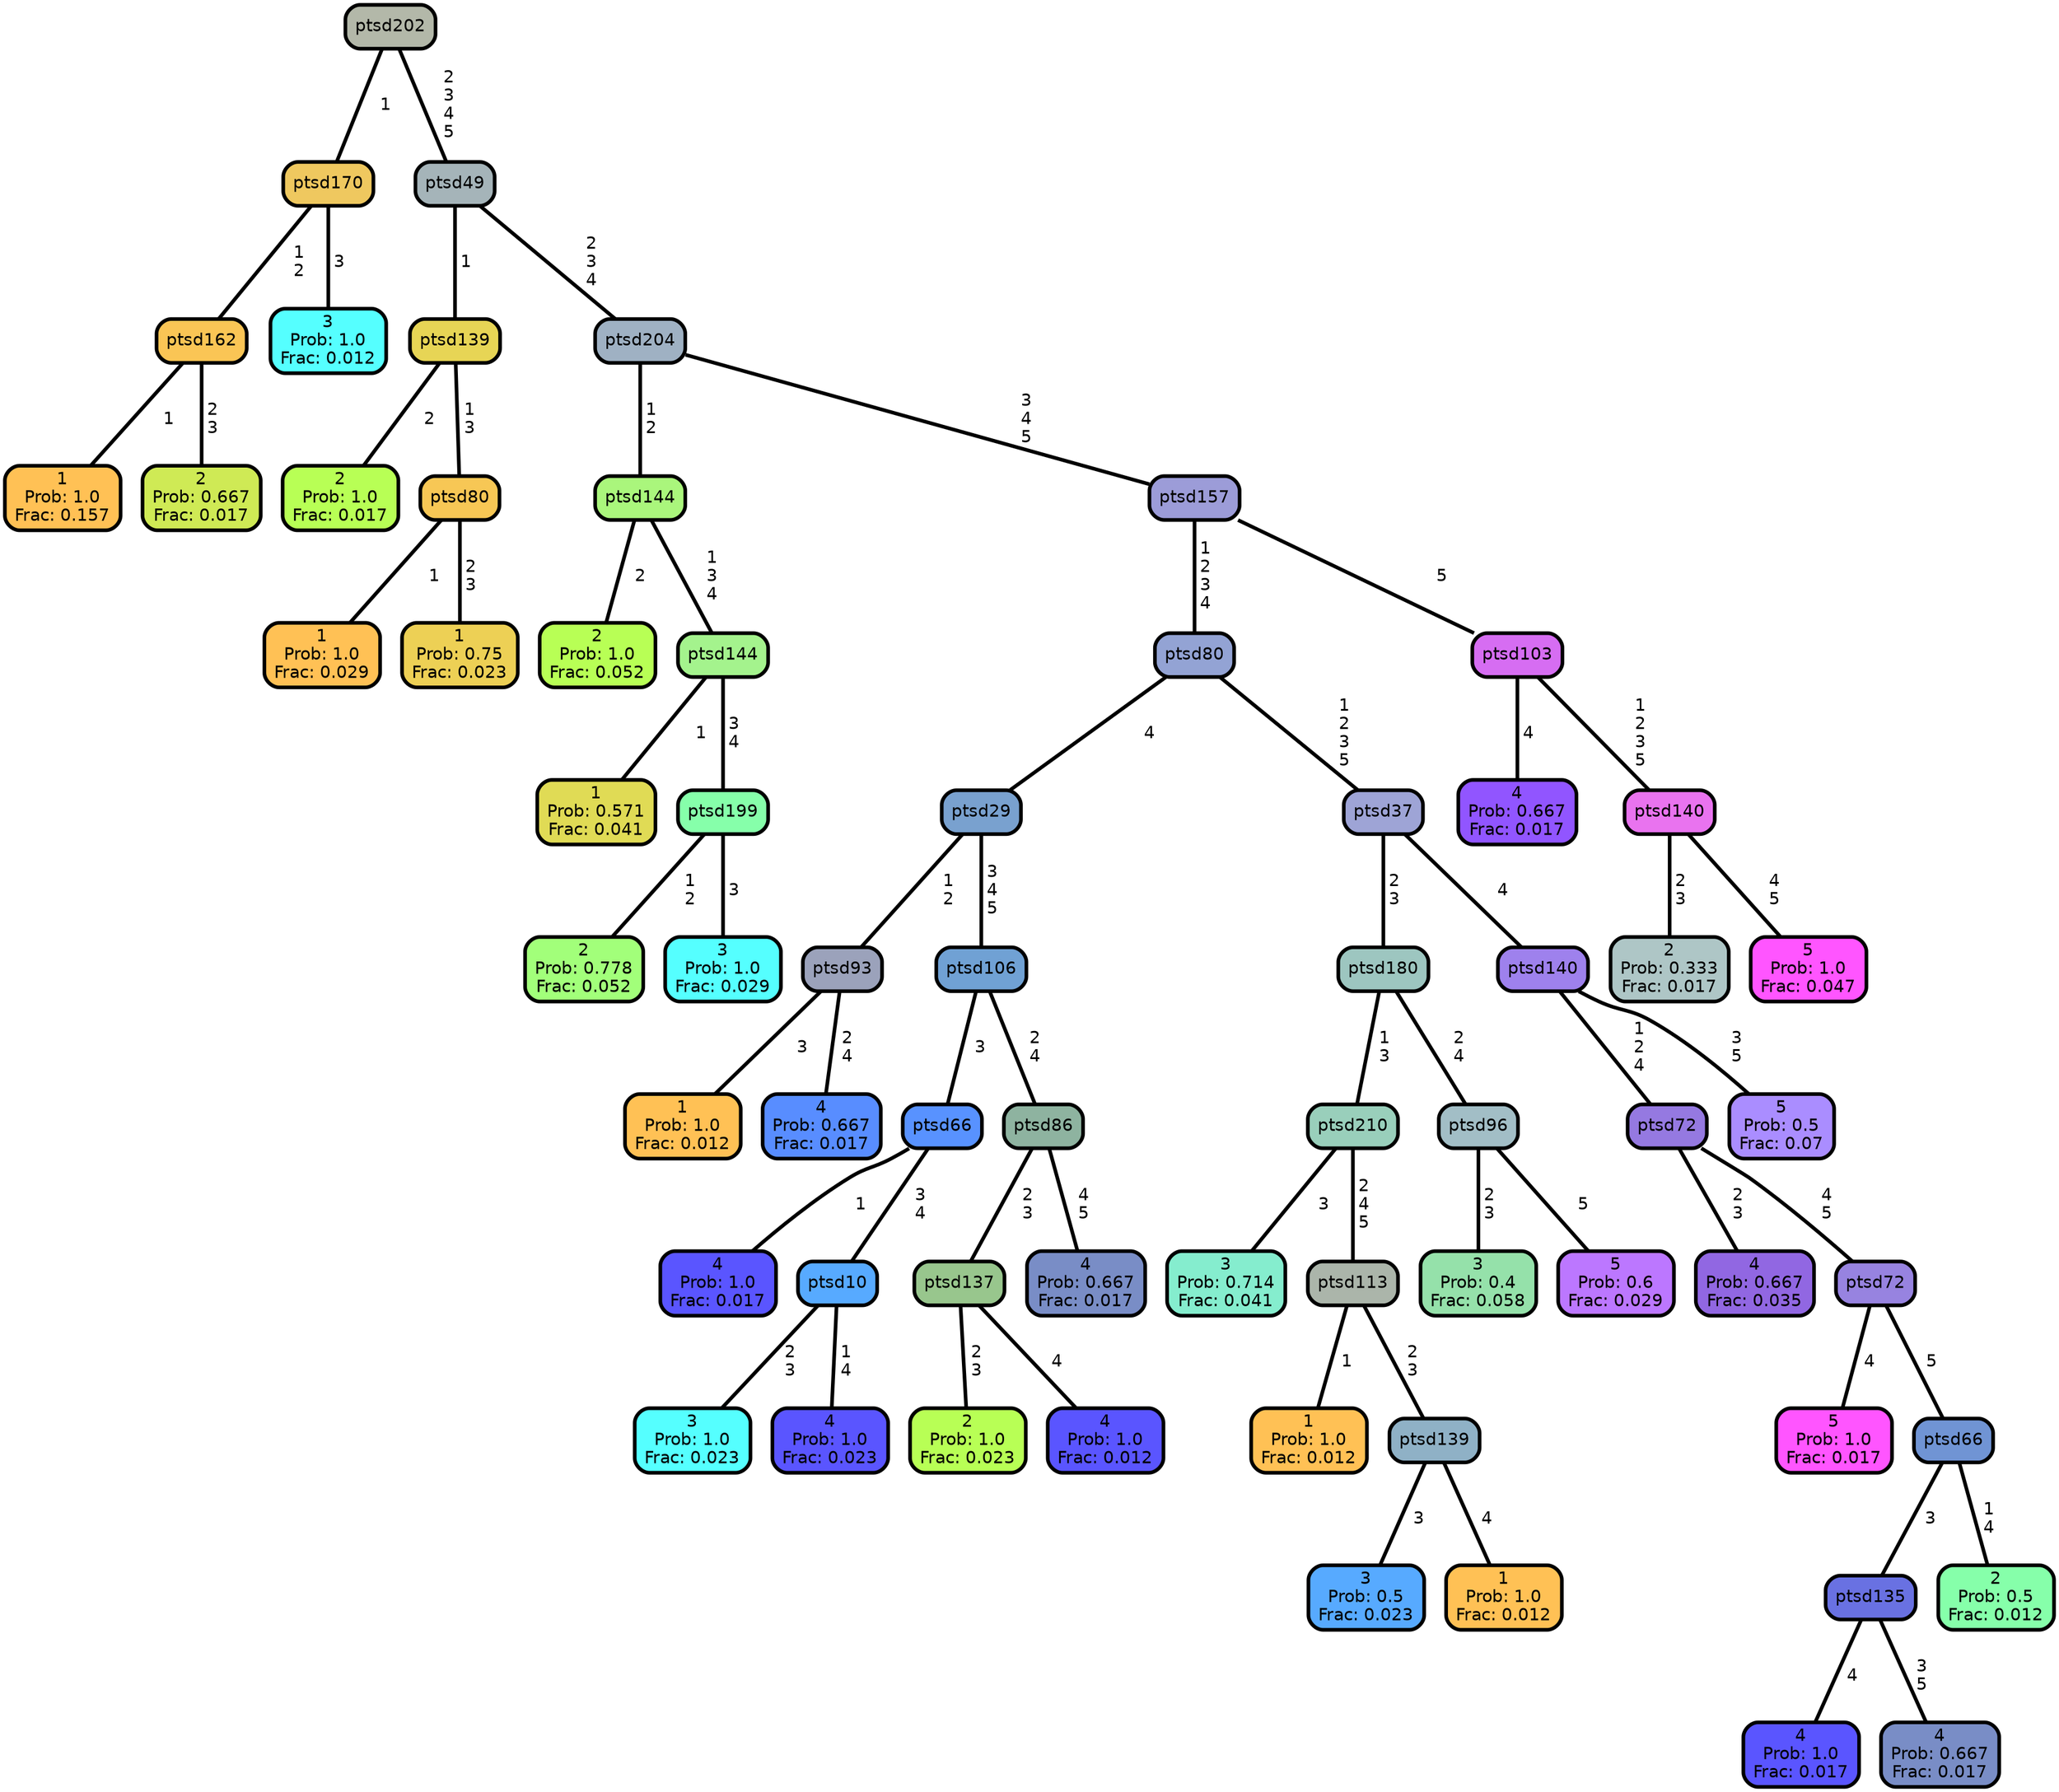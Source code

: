 graph Tree {
node [shape=box, style="filled, rounded",color="black",penwidth="3",fontcolor="black",                 fontname=helvetica] ;
graph [ranksep="0 equally", splines=straight,                 bgcolor=transparent, dpi=200] ;
edge [fontname=helvetica, color=black] ;
0 [label="1
Prob: 1.0
Frac: 0.157", fillcolor="#ffc155"] ;
1 [label="ptsd162", fillcolor="#fac555"] ;
2 [label="2
Prob: 0.667
Frac: 0.017", fillcolor="#cfea55"] ;
3 [label="ptsd170", fillcolor="#efc85f"] ;
4 [label="3
Prob: 1.0
Frac: 0.012", fillcolor="#55ffff"] ;
5 [label="ptsd202", fillcolor="#b3b8a9"] ;
6 [label="2
Prob: 1.0
Frac: 0.017", fillcolor="#b8ff55"] ;
7 [label="ptsd139", fillcolor="#e7d555"] ;
8 [label="1
Prob: 1.0
Frac: 0.029", fillcolor="#ffc155"] ;
9 [label="ptsd80", fillcolor="#f7c755"] ;
10 [label="1
Prob: 0.75
Frac: 0.023", fillcolor="#edd055"] ;
11 [label="ptsd49", fillcolor="#a5b4b9"] ;
12 [label="2
Prob: 1.0
Frac: 0.052", fillcolor="#b8ff55"] ;
13 [label="ptsd144", fillcolor="#aaf67c"] ;
14 [label="1
Prob: 0.571
Frac: 0.041", fillcolor="#e0db55"] ;
15 [label="ptsd144", fillcolor="#a4f38d"] ;
16 [label="2
Prob: 0.778
Frac: 0.052", fillcolor="#a2ff7a"] ;
17 [label="ptsd199", fillcolor="#86ffaa"] ;
18 [label="3
Prob: 1.0
Frac: 0.029", fillcolor="#55ffff"] ;
19 [label="ptsd204", fillcolor="#9fb1c3"] ;
20 [label="1
Prob: 1.0
Frac: 0.012", fillcolor="#ffc155"] ;
21 [label="ptsd93", fillcolor="#9ba2bb"] ;
22 [label="4
Prob: 0.667
Frac: 0.017", fillcolor="#588dff"] ;
23 [label="ptsd29", fillcolor="#79a1cf"] ;
24 [label="4
Prob: 1.0
Frac: 0.017", fillcolor="#5a55ff"] ;
25 [label="ptsd66", fillcolor="#5892ff"] ;
26 [label="3
Prob: 1.0
Frac: 0.023", fillcolor="#55ffff"] ;
27 [label="ptsd10", fillcolor="#57aaff"] ;
28 [label="4
Prob: 1.0
Frac: 0.023", fillcolor="#5a55ff"] ;
29 [label="ptsd106", fillcolor="#70a1d4"] ;
30 [label="2
Prob: 1.0
Frac: 0.023", fillcolor="#b8ff55"] ;
31 [label="ptsd137", fillcolor="#98c68d"] ;
32 [label="4
Prob: 1.0
Frac: 0.012", fillcolor="#5a55ff"] ;
33 [label="ptsd86", fillcolor="#8eb3a0"] ;
34 [label="4
Prob: 0.667
Frac: 0.017", fillcolor="#798dc6"] ;
35 [label="ptsd80", fillcolor="#93a3d4"] ;
36 [label="3
Prob: 0.714
Frac: 0.041", fillcolor="#85edce"] ;
37 [label="ptsd210", fillcolor="#99cfbb"] ;
38 [label="1
Prob: 1.0
Frac: 0.012", fillcolor="#ffc155"] ;
39 [label="ptsd113", fillcolor="#abb5aa"] ;
40 [label="3
Prob: 0.5
Frac: 0.023", fillcolor="#57aaff"] ;
41 [label="ptsd139", fillcolor="#8fb1c6"] ;
42 [label="1
Prob: 1.0
Frac: 0.012", fillcolor="#ffc155"] ;
43 [label="ptsd180", fillcolor="#9dc6c0"] ;
44 [label="3
Prob: 0.4
Frac: 0.058", fillcolor="#95e1aa"] ;
45 [label="ptsd96", fillcolor="#a2bec6"] ;
46 [label="5
Prob: 0.6
Frac: 0.029", fillcolor="#bc77ff"] ;
47 [label="ptsd37", fillcolor="#9ea4d6"] ;
48 [label="4
Prob: 0.667
Frac: 0.035", fillcolor="#9167e2"] ;
49 [label="ptsd72", fillcolor="#9579e1"] ;
50 [label="5
Prob: 1.0
Frac: 0.017", fillcolor="#ff55ff"] ;
51 [label="ptsd72", fillcolor="#9783e0"] ;
52 [label="4
Prob: 1.0
Frac: 0.017", fillcolor="#5a55ff"] ;
53 [label="ptsd135", fillcolor="#6971e2"] ;
54 [label="4
Prob: 0.667
Frac: 0.017", fillcolor="#798dc6"] ;
55 [label="ptsd66", fillcolor="#7094d4"] ;
56 [label="2
Prob: 0.5
Frac: 0.012", fillcolor="#86ffaa"] ;
57 [label="ptsd140", fillcolor="#9e81ed"] ;
58 [label="5
Prob: 0.5
Frac: 0.07", fillcolor="#aa8dff"] ;
59 [label="ptsd157", fillcolor="#9c9cd8"] ;
60 [label="4
Prob: 0.667
Frac: 0.017", fillcolor="#9155ff"] ;
61 [label="ptsd103", fillcolor="#d66df2"] ;
62 [label="2
Prob: 0.333
Frac: 0.017", fillcolor="#aec6c6"] ;
63 [label="ptsd140", fillcolor="#e973ef"] ;
64 [label="5
Prob: 1.0
Frac: 0.047", fillcolor="#ff55ff"] ;
1 -- 0 [label=" 1",penwidth=3] ;
1 -- 2 [label=" 2\n 3",penwidth=3] ;
3 -- 1 [label=" 1\n 2",penwidth=3] ;
3 -- 4 [label=" 3",penwidth=3] ;
5 -- 3 [label=" 1",penwidth=3] ;
5 -- 11 [label=" 2\n 3\n 4\n 5",penwidth=3] ;
7 -- 6 [label=" 2",penwidth=3] ;
7 -- 9 [label=" 1\n 3",penwidth=3] ;
9 -- 8 [label=" 1",penwidth=3] ;
9 -- 10 [label=" 2\n 3",penwidth=3] ;
11 -- 7 [label=" 1",penwidth=3] ;
11 -- 19 [label=" 2\n 3\n 4",penwidth=3] ;
13 -- 12 [label=" 2",penwidth=3] ;
13 -- 15 [label=" 1\n 3\n 4",penwidth=3] ;
15 -- 14 [label=" 1",penwidth=3] ;
15 -- 17 [label=" 3\n 4",penwidth=3] ;
17 -- 16 [label=" 1\n 2",penwidth=3] ;
17 -- 18 [label=" 3",penwidth=3] ;
19 -- 13 [label=" 1\n 2",penwidth=3] ;
19 -- 59 [label=" 3\n 4\n 5",penwidth=3] ;
21 -- 20 [label=" 3",penwidth=3] ;
21 -- 22 [label=" 2\n 4",penwidth=3] ;
23 -- 21 [label=" 1\n 2",penwidth=3] ;
23 -- 29 [label=" 3\n 4\n 5",penwidth=3] ;
25 -- 24 [label=" 1",penwidth=3] ;
25 -- 27 [label=" 3\n 4",penwidth=3] ;
27 -- 26 [label=" 2\n 3",penwidth=3] ;
27 -- 28 [label=" 1\n 4",penwidth=3] ;
29 -- 25 [label=" 3",penwidth=3] ;
29 -- 33 [label=" 2\n 4",penwidth=3] ;
31 -- 30 [label=" 2\n 3",penwidth=3] ;
31 -- 32 [label=" 4",penwidth=3] ;
33 -- 31 [label=" 2\n 3",penwidth=3] ;
33 -- 34 [label=" 4\n 5",penwidth=3] ;
35 -- 23 [label=" 4",penwidth=3] ;
35 -- 47 [label=" 1\n 2\n 3\n 5",penwidth=3] ;
37 -- 36 [label=" 3",penwidth=3] ;
37 -- 39 [label=" 2\n 4\n 5",penwidth=3] ;
39 -- 38 [label=" 1",penwidth=3] ;
39 -- 41 [label=" 2\n 3",penwidth=3] ;
41 -- 40 [label=" 3",penwidth=3] ;
41 -- 42 [label=" 4",penwidth=3] ;
43 -- 37 [label=" 1\n 3",penwidth=3] ;
43 -- 45 [label=" 2\n 4",penwidth=3] ;
45 -- 44 [label=" 2\n 3",penwidth=3] ;
45 -- 46 [label=" 5",penwidth=3] ;
47 -- 43 [label=" 2\n 3",penwidth=3] ;
47 -- 57 [label=" 4",penwidth=3] ;
49 -- 48 [label=" 2\n 3",penwidth=3] ;
49 -- 51 [label=" 4\n 5",penwidth=3] ;
51 -- 50 [label=" 4",penwidth=3] ;
51 -- 55 [label=" 5",penwidth=3] ;
53 -- 52 [label=" 4",penwidth=3] ;
53 -- 54 [label=" 3\n 5",penwidth=3] ;
55 -- 53 [label=" 3",penwidth=3] ;
55 -- 56 [label=" 1\n 4",penwidth=3] ;
57 -- 49 [label=" 1\n 2\n 4",penwidth=3] ;
57 -- 58 [label=" 3\n 5",penwidth=3] ;
59 -- 35 [label=" 1\n 2\n 3\n 4",penwidth=3] ;
59 -- 61 [label=" 5",penwidth=3] ;
61 -- 60 [label=" 4",penwidth=3] ;
61 -- 63 [label=" 1\n 2\n 3\n 5",penwidth=3] ;
63 -- 62 [label=" 2\n 3",penwidth=3] ;
63 -- 64 [label=" 4\n 5",penwidth=3] ;
{rank = same;}}